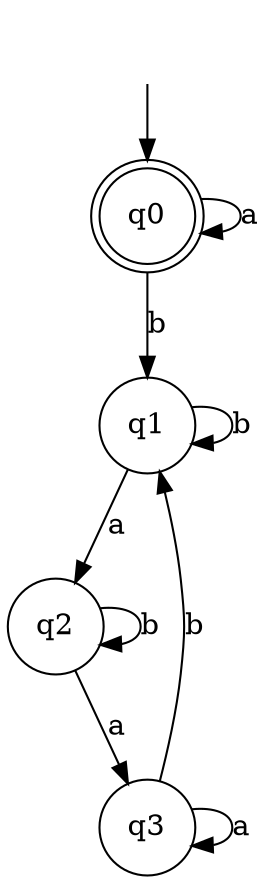 digraph Automaton {

q1 [shape = circle];

q2 [shape = circle];

q3 [shape = circle];

_nil [style = invis];

q0 [shape = doublecircle];

q3 -> q1 [label = "b"];

_nil -> q0;

q1 -> q1 [label = "b"];

q3 -> q3 [label = "a"];

q1 -> q2 [label = "a"];

q0 -> q0 [label = "a"];

q2 -> q3 [label = "a"];

q0 -> q1 [label = "b"];

q2 -> q2 [label = "b"];

}
